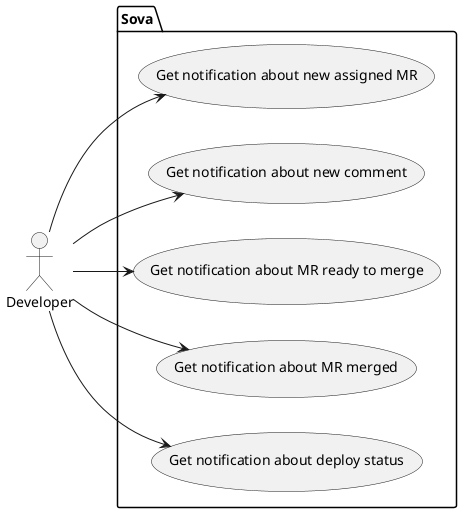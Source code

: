 @startuml Basic interaction
left to right direction
actor "Developer" as dev


package "Sova" {
    usecase "Get notification about new assigned MR" as get_notification
    usecase "Get notification about new comment" as get_comment
    usecase "Get notification about MR ready to merge" as get_mr
    usecase "Get notification about MR merged" as get_mr_merged
    usecase "Get notification about deploy status" as get_deploy
}

dev --> get_notification
dev --> get_comment
dev --> get_mr
dev --> get_mr_merged
dev --> get_deploy

@enduml